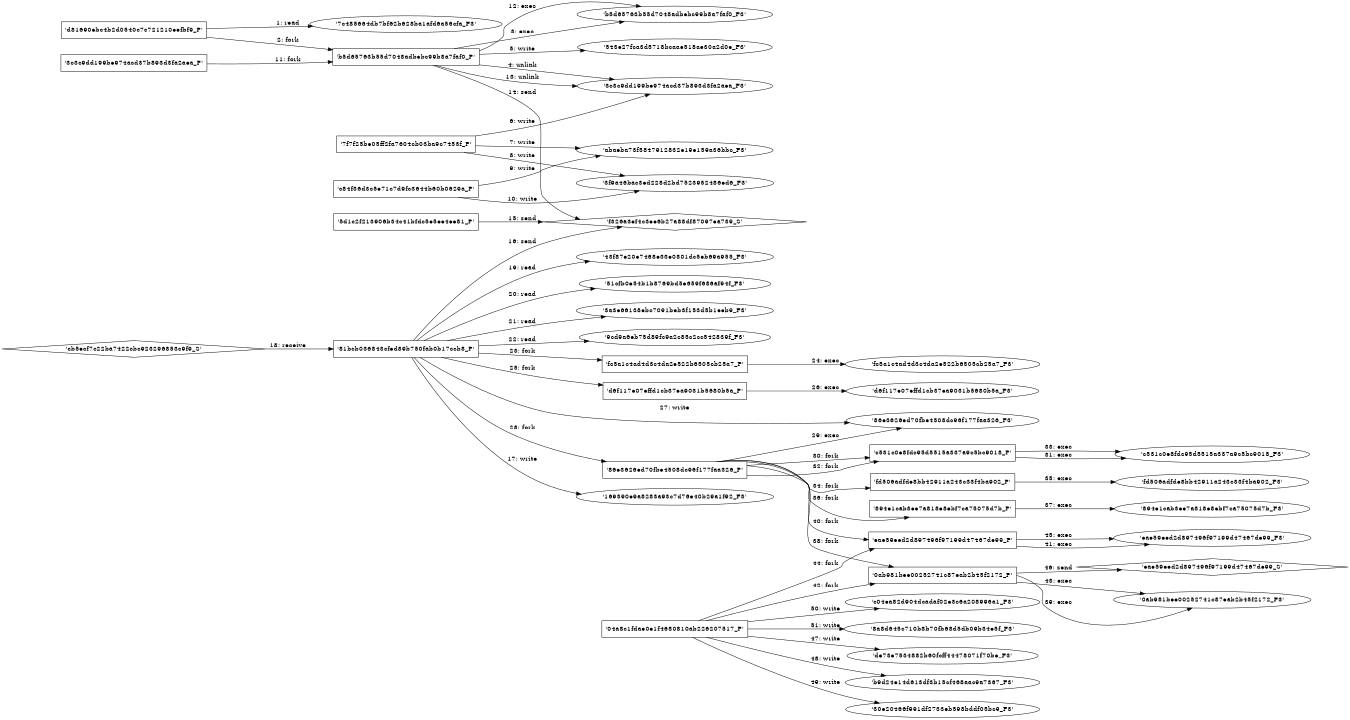 digraph "D:\Learning\Paper\apt\基于CTI的攻击预警\Dataset\攻击图\ASGfromALLCTI\Latest Attacks Reveal Heightened Ambitions.dot" {
rankdir="LR"
size="9"
fixedsize="false"
splines="true"
nodesep=0.3
ranksep=0
fontsize=10
overlap="scalexy"
engine= "neato"
	"'7c485664db7bf62b628ba1afd6a56cfa_F3'" [node_type=file shape=ellipse]
	"'d81690ebc4b2d0540c7c721210eefbf9_P'" [node_type=Process shape=box]
	"'d81690ebc4b2d0540c7c721210eefbf9_P'" -> "'7c485664db7bf62b628ba1afd6a56cfa_F3'" [label="1: read"]
	"'d81690ebc4b2d0540c7c721210eefbf9_P'" [node_type=Process shape=box]
	"'b5d65763b55d7048adbebc99b8a7faf0_P'" [node_type=Process shape=box]
	"'d81690ebc4b2d0540c7c721210eefbf9_P'" -> "'b5d65763b55d7048adbebc99b8a7faf0_P'" [label="2: fork"]
	"'b5d65763b55d7048adbebc99b8a7faf0_P'" [node_type=Process shape=box]
	"'b5d65763b55d7048adbebc99b8a7faf0_F3'" [node_type=File shape=ellipse]
	"'b5d65763b55d7048adbebc99b8a7faf0_P'" -> "'b5d65763b55d7048adbebc99b8a7faf0_F3'" [label="3: exec"]
	"'3c3c9dd199be974acd37b893d3fa2aea_F3'" [node_type=file shape=ellipse]
	"'b5d65763b55d7048adbebc99b8a7faf0_P'" [node_type=Process shape=box]
	"'b5d65763b55d7048adbebc99b8a7faf0_P'" -> "'3c3c9dd199be974acd37b893d3fa2aea_F3'" [label="4: unlink"]
	"'543e27fca3d5718bcaae518ae30a2d0e_F3'" [node_type=file shape=ellipse]
	"'b5d65763b55d7048adbebc99b8a7faf0_P'" [node_type=Process shape=box]
	"'b5d65763b55d7048adbebc99b8a7faf0_P'" -> "'543e27fca3d5718bcaae518ae30a2d0e_F3'" [label="5: write"]
	"'3c3c9dd199be974acd37b893d3fa2aea_F3'" [node_type=file shape=ellipse]
	"'7f7f25be05ff2fa7604cb03ba9c7453f_P'" [node_type=Process shape=box]
	"'7f7f25be05ff2fa7604cb03ba9c7453f_P'" -> "'3c3c9dd199be974acd37b893d3fa2aea_F3'" [label="6: write"]
	"'abaeba73f5847912832e19e159a36bbc_F3'" [node_type=file shape=ellipse]
	"'7f7f25be05ff2fa7604cb03ba9c7453f_P'" [node_type=Process shape=box]
	"'7f7f25be05ff2fa7604cb03ba9c7453f_P'" -> "'abaeba73f5847912832e19e159a36bbc_F3'" [label="7: write"]
	"'3f9a46bac3ed228d2bd7523952486ed6_F3'" [node_type=file shape=ellipse]
	"'7f7f25be05ff2fa7604cb03ba9c7453f_P'" [node_type=Process shape=box]
	"'7f7f25be05ff2fa7604cb03ba9c7453f_P'" -> "'3f9a46bac3ed228d2bd7523952486ed6_F3'" [label="8: write"]
	"'abaeba73f5847912832e19e159a36bbc_F3'" [node_type=file shape=ellipse]
	"'c84f36d3c5e71c7d9fc3644b60b0629a_P'" [node_type=Process shape=box]
	"'c84f36d3c5e71c7d9fc3644b60b0629a_P'" -> "'abaeba73f5847912832e19e159a36bbc_F3'" [label="9: write"]
	"'3f9a46bac3ed228d2bd7523952486ed6_F3'" [node_type=file shape=ellipse]
	"'c84f36d3c5e71c7d9fc3644b60b0629a_P'" [node_type=Process shape=box]
	"'c84f36d3c5e71c7d9fc3644b60b0629a_P'" -> "'3f9a46bac3ed228d2bd7523952486ed6_F3'" [label="10: write"]
	"'3c3c9dd199be974acd37b893d3fa2aea_P'" [node_type=Process shape=box]
	"'b5d65763b55d7048adbebc99b8a7faf0_P'" [node_type=Process shape=box]
	"'3c3c9dd199be974acd37b893d3fa2aea_P'" -> "'b5d65763b55d7048adbebc99b8a7faf0_P'" [label="11: fork"]
	"'b5d65763b55d7048adbebc99b8a7faf0_P'" [node_type=Process shape=box]
	"'b5d65763b55d7048adbebc99b8a7faf0_F3'" [node_type=File shape=ellipse]
	"'b5d65763b55d7048adbebc99b8a7faf0_P'" -> "'b5d65763b55d7048adbebc99b8a7faf0_F3'" [label="12: exec"]
	"'3c3c9dd199be974acd37b893d3fa2aea_F3'" [node_type=file shape=ellipse]
	"'b5d65763b55d7048adbebc99b8a7faf0_P'" [node_type=Process shape=box]
	"'b5d65763b55d7048adbebc99b8a7faf0_P'" -> "'3c3c9dd199be974acd37b893d3fa2aea_F3'" [label="13: unlink"]
	"'f326a3ef4c3ee6b27a88df87097ea739_S'" [node_type=Socket shape=diamond]
	"'b5d65763b55d7048adbebc99b8a7faf0_P'" [node_type=Process shape=box]
	"'b5d65763b55d7048adbebc99b8a7faf0_P'" -> "'f326a3ef4c3ee6b27a88df87097ea739_S'" [label="14: send"]
	"'f326a3ef4c3ee6b27a88df87097ea739_S'" [node_type=Socket shape=diamond]
	"'5d1c2f213906b34c41bfdc5e5ee4ee81_P'" [node_type=Process shape=box]
	"'5d1c2f213906b34c41bfdc5e5ee4ee81_P'" -> "'f326a3ef4c3ee6b27a88df87097ea739_S'" [label="15: send"]
	"'f326a3ef4c3ee6b27a88df87097ea739_S'" [node_type=Socket shape=diamond]
	"'81bcb036843cfed89b750fab0b17ccb8_P'" [node_type=Process shape=box]
	"'81bcb036843cfed89b750fab0b17ccb8_P'" -> "'f326a3ef4c3ee6b27a88df87097ea739_S'" [label="16: send"]
	"'169390e9a8283a93c7d76e40b29a1f92_F3'" [node_type=file shape=ellipse]
	"'81bcb036843cfed89b750fab0b17ccb8_P'" [node_type=Process shape=box]
	"'81bcb036843cfed89b750fab0b17ccb8_P'" -> "'169390e9a8283a93c7d76e40b29a1f92_F3'" [label="17: write"]
	"'81bcb036843cfed89b750fab0b17ccb8_P'" [node_type=Process shape=box]
	"'cb5ecf7c22ba7422cbc923296853c9f9_S'" [node_type=Socket shape=diamond]
	"'cb5ecf7c22ba7422cbc923296853c9f9_S'" -> "'81bcb036843cfed89b750fab0b17ccb8_P'" [label="18: receive"]
	"'43f87e20e7468e33e0801dc5eb69a955_F3'" [node_type=file shape=ellipse]
	"'81bcb036843cfed89b750fab0b17ccb8_P'" [node_type=Process shape=box]
	"'81bcb036843cfed89b750fab0b17ccb8_P'" -> "'43f87e20e7468e33e0801dc5eb69a955_F3'" [label="19: read"]
	"'51cfb0e54b1b8769bd5e659f686af94f_F3'" [node_type=file shape=ellipse]
	"'81bcb036843cfed89b750fab0b17ccb8_P'" [node_type=Process shape=box]
	"'81bcb036843cfed89b750fab0b17ccb8_P'" -> "'51cfb0e54b1b8769bd5e659f686af94f_F3'" [label="20: read"]
	"'3a3e66138ebc7091beb3f153d5b1eeb9_F3'" [node_type=file shape=ellipse]
	"'81bcb036843cfed89b750fab0b17ccb8_P'" [node_type=Process shape=box]
	"'81bcb036843cfed89b750fab0b17ccb8_P'" -> "'3a3e66138ebc7091beb3f153d5b1eeb9_F3'" [label="21: read"]
	"'9cd9a6eb75d89fc9a2c85c2cc542839f_F3'" [node_type=file shape=ellipse]
	"'81bcb036843cfed89b750fab0b17ccb8_P'" [node_type=Process shape=box]
	"'81bcb036843cfed89b750fab0b17ccb8_P'" -> "'9cd9a6eb75d89fc9a2c85c2cc542839f_F3'" [label="22: read"]
	"'81bcb036843cfed89b750fab0b17ccb8_P'" [node_type=Process shape=box]
	"'fc5a1c4ad4d3c4da2e522b6505cb25a7_P'" [node_type=Process shape=box]
	"'81bcb036843cfed89b750fab0b17ccb8_P'" -> "'fc5a1c4ad4d3c4da2e522b6505cb25a7_P'" [label="23: fork"]
	"'fc5a1c4ad4d3c4da2e522b6505cb25a7_P'" [node_type=Process shape=box]
	"'fc5a1c4ad4d3c4da2e522b6505cb25a7_F3'" [node_type=File shape=ellipse]
	"'fc5a1c4ad4d3c4da2e522b6505cb25a7_P'" -> "'fc5a1c4ad4d3c4da2e522b6505cb25a7_F3'" [label="24: exec"]
	"'81bcb036843cfed89b750fab0b17ccb8_P'" [node_type=Process shape=box]
	"'d6f117e07effd1cb37ea9031b5680b5a_P'" [node_type=Process shape=box]
	"'81bcb036843cfed89b750fab0b17ccb8_P'" -> "'d6f117e07effd1cb37ea9031b5680b5a_P'" [label="25: fork"]
	"'d6f117e07effd1cb37ea9031b5680b5a_P'" [node_type=Process shape=box]
	"'d6f117e07effd1cb37ea9031b5680b5a_F3'" [node_type=File shape=ellipse]
	"'d6f117e07effd1cb37ea9031b5680b5a_P'" -> "'d6f117e07effd1cb37ea9031b5680b5a_F3'" [label="26: exec"]
	"'86e3626ed70fbe4508dc96f177faa326_F3'" [node_type=file shape=ellipse]
	"'81bcb036843cfed89b750fab0b17ccb8_P'" [node_type=Process shape=box]
	"'81bcb036843cfed89b750fab0b17ccb8_P'" -> "'86e3626ed70fbe4508dc96f177faa326_F3'" [label="27: write"]
	"'81bcb036843cfed89b750fab0b17ccb8_P'" [node_type=Process shape=box]
	"'86e3626ed70fbe4508dc96f177faa326_P'" [node_type=Process shape=box]
	"'81bcb036843cfed89b750fab0b17ccb8_P'" -> "'86e3626ed70fbe4508dc96f177faa326_P'" [label="28: fork"]
	"'86e3626ed70fbe4508dc96f177faa326_P'" [node_type=Process shape=box]
	"'86e3626ed70fbe4508dc96f177faa326_F3'" [node_type=File shape=ellipse]
	"'86e3626ed70fbe4508dc96f177faa326_P'" -> "'86e3626ed70fbe4508dc96f177faa326_F3'" [label="29: exec"]
	"'86e3626ed70fbe4508dc96f177faa326_P'" [node_type=Process shape=box]
	"'c531c0e8fdc95d5515a337a9c5bc9018_P'" [node_type=Process shape=box]
	"'86e3626ed70fbe4508dc96f177faa326_P'" -> "'c531c0e8fdc95d5515a337a9c5bc9018_P'" [label="30: fork"]
	"'c531c0e8fdc95d5515a337a9c5bc9018_P'" [node_type=Process shape=box]
	"'c531c0e8fdc95d5515a337a9c5bc9018_F3'" [node_type=File shape=ellipse]
	"'c531c0e8fdc95d5515a337a9c5bc9018_P'" -> "'c531c0e8fdc95d5515a337a9c5bc9018_F3'" [label="31: exec"]
	"'86e3626ed70fbe4508dc96f177faa326_P'" [node_type=Process shape=box]
	"'c531c0e8fdc95d5515a337a9c5bc9018_P'" [node_type=Process shape=box]
	"'86e3626ed70fbe4508dc96f177faa326_P'" -> "'c531c0e8fdc95d5515a337a9c5bc9018_P'" [label="32: fork"]
	"'c531c0e8fdc95d5515a337a9c5bc9018_P'" [node_type=Process shape=box]
	"'c531c0e8fdc95d5515a337a9c5bc9018_F3'" [node_type=File shape=ellipse]
	"'c531c0e8fdc95d5515a337a9c5bc9018_P'" -> "'c531c0e8fdc95d5515a337a9c5bc9018_F3'" [label="33: exec"]
	"'86e3626ed70fbe4508dc96f177faa326_P'" [node_type=Process shape=box]
	"'fd506adfde8bb42911a243c33f4ba902_P'" [node_type=Process shape=box]
	"'86e3626ed70fbe4508dc96f177faa326_P'" -> "'fd506adfde8bb42911a243c33f4ba902_P'" [label="34: fork"]
	"'fd506adfde8bb42911a243c33f4ba902_P'" [node_type=Process shape=box]
	"'fd506adfde8bb42911a243c33f4ba902_F3'" [node_type=File shape=ellipse]
	"'fd506adfde8bb42911a243c33f4ba902_P'" -> "'fd506adfde8bb42911a243c33f4ba902_F3'" [label="35: exec"]
	"'86e3626ed70fbe4508dc96f177faa326_P'" [node_type=Process shape=box]
	"'894e1cab3ee7a818e8ebf7ca75075d7b_P'" [node_type=Process shape=box]
	"'86e3626ed70fbe4508dc96f177faa326_P'" -> "'894e1cab3ee7a818e8ebf7ca75075d7b_P'" [label="36: fork"]
	"'894e1cab3ee7a818e8ebf7ca75075d7b_P'" [node_type=Process shape=box]
	"'894e1cab3ee7a818e8ebf7ca75075d7b_F3'" [node_type=File shape=ellipse]
	"'894e1cab3ee7a818e8ebf7ca75075d7b_P'" -> "'894e1cab3ee7a818e8ebf7ca75075d7b_F3'" [label="37: exec"]
	"'86e3626ed70fbe4508dc96f177faa326_P'" [node_type=Process shape=box]
	"'0ab981bee00252741c87eab2b45f2172_P'" [node_type=Process shape=box]
	"'86e3626ed70fbe4508dc96f177faa326_P'" -> "'0ab981bee00252741c87eab2b45f2172_P'" [label="38: fork"]
	"'0ab981bee00252741c87eab2b45f2172_P'" [node_type=Process shape=box]
	"'0ab981bee00252741c87eab2b45f2172_F3'" [node_type=File shape=ellipse]
	"'0ab981bee00252741c87eab2b45f2172_P'" -> "'0ab981bee00252741c87eab2b45f2172_F3'" [label="39: exec"]
	"'86e3626ed70fbe4508dc96f177faa326_P'" [node_type=Process shape=box]
	"'eae59eed2d897496f97199d47467de99_P'" [node_type=Process shape=box]
	"'86e3626ed70fbe4508dc96f177faa326_P'" -> "'eae59eed2d897496f97199d47467de99_P'" [label="40: fork"]
	"'eae59eed2d897496f97199d47467de99_P'" [node_type=Process shape=box]
	"'eae59eed2d897496f97199d47467de99_F3'" [node_type=File shape=ellipse]
	"'eae59eed2d897496f97199d47467de99_P'" -> "'eae59eed2d897496f97199d47467de99_F3'" [label="41: exec"]
	"'04a8c1fdae0e1f4680810ab226207517_P'" [node_type=Process shape=box]
	"'0ab981bee00252741c87eab2b45f2172_P'" [node_type=Process shape=box]
	"'04a8c1fdae0e1f4680810ab226207517_P'" -> "'0ab981bee00252741c87eab2b45f2172_P'" [label="42: fork"]
	"'0ab981bee00252741c87eab2b45f2172_P'" [node_type=Process shape=box]
	"'0ab981bee00252741c87eab2b45f2172_F3'" [node_type=File shape=ellipse]
	"'0ab981bee00252741c87eab2b45f2172_P'" -> "'0ab981bee00252741c87eab2b45f2172_F3'" [label="43: exec"]
	"'04a8c1fdae0e1f4680810ab226207517_P'" [node_type=Process shape=box]
	"'eae59eed2d897496f97199d47467de99_P'" [node_type=Process shape=box]
	"'04a8c1fdae0e1f4680810ab226207517_P'" -> "'eae59eed2d897496f97199d47467de99_P'" [label="44: fork"]
	"'eae59eed2d897496f97199d47467de99_P'" [node_type=Process shape=box]
	"'eae59eed2d897496f97199d47467de99_F3'" [node_type=File shape=ellipse]
	"'eae59eed2d897496f97199d47467de99_P'" -> "'eae59eed2d897496f97199d47467de99_F3'" [label="45: exec"]
	"'eae59eed2d897496f97199d47467de99_S'" [node_type=Socket shape=diamond]
	"'0ab981bee00252741c87eab2b45f2172_P'" [node_type=Process shape=box]
	"'0ab981bee00252741c87eab2b45f2172_P'" -> "'eae59eed2d897496f97199d47467de99_S'" [label="46: send"]
	"'de73e7534882b60fcff44478071f70be_F3'" [node_type=file shape=ellipse]
	"'04a8c1fdae0e1f4680810ab226207517_P'" [node_type=Process shape=box]
	"'04a8c1fdae0e1f4680810ab226207517_P'" -> "'de73e7534882b60fcff44478071f70be_F3'" [label="47: write"]
	"'b9d24e14d613df3b15cf468aac9a7367_F3'" [node_type=file shape=ellipse]
	"'04a8c1fdae0e1f4680810ab226207517_P'" [node_type=Process shape=box]
	"'04a8c1fdae0e1f4680810ab226207517_P'" -> "'b9d24e14d613df3b15cf468aac9a7367_F3'" [label="48: write"]
	"'30e20466f991df2733eb598bddf05bc9_F3'" [node_type=file shape=ellipse]
	"'04a8c1fdae0e1f4680810ab226207517_P'" [node_type=Process shape=box]
	"'04a8c1fdae0e1f4680810ab226207517_P'" -> "'30e20466f991df2733eb598bddf05bc9_F3'" [label="49: write"]
	"'c04ea82d904dcadaf02e3c6a208996a1_F3'" [node_type=file shape=ellipse]
	"'04a8c1fdae0e1f4680810ab226207517_P'" [node_type=Process shape=box]
	"'04a8c1fdae0e1f4680810ab226207517_P'" -> "'c04ea82d904dcadaf02e3c6a208996a1_F3'" [label="50: write"]
	"'8a8d645c710b8b70fb68d5db09b34e5f_F3'" [node_type=file shape=ellipse]
	"'04a8c1fdae0e1f4680810ab226207517_P'" [node_type=Process shape=box]
	"'04a8c1fdae0e1f4680810ab226207517_P'" -> "'8a8d645c710b8b70fb68d5db09b34e5f_F3'" [label="51: write"]
}
